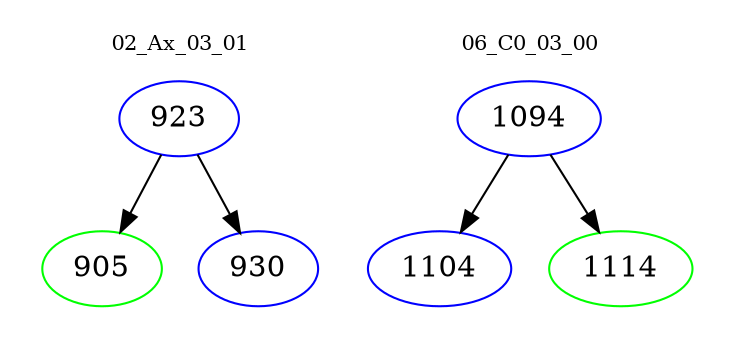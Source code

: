digraph{
subgraph cluster_0 {
color = white
label = "02_Ax_03_01";
fontsize=10;
T0_923 [label="923", color="blue"]
T0_923 -> T0_905 [color="black"]
T0_905 [label="905", color="green"]
T0_923 -> T0_930 [color="black"]
T0_930 [label="930", color="blue"]
}
subgraph cluster_1 {
color = white
label = "06_C0_03_00";
fontsize=10;
T1_1094 [label="1094", color="blue"]
T1_1094 -> T1_1104 [color="black"]
T1_1104 [label="1104", color="blue"]
T1_1094 -> T1_1114 [color="black"]
T1_1114 [label="1114", color="green"]
}
}
